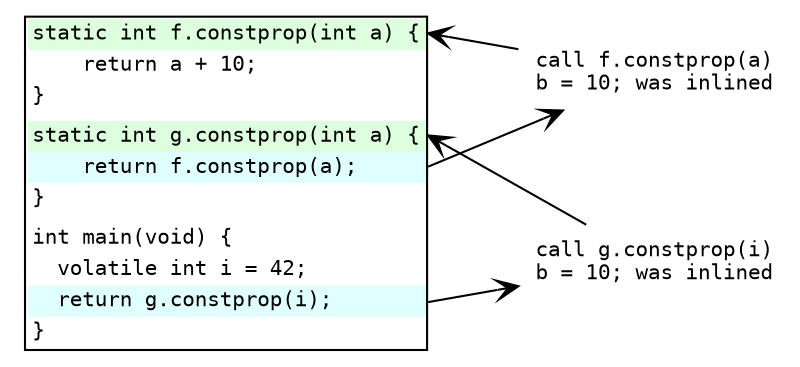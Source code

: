 digraph {
  graph [splines=polyline]
  rankdir=LR
  node [shape=plaintext fontname=mono fontsize=10]

  prog [ label=<
      <TABLE BORDER="1" CELLBORDER="0" CELLSPACING="0">

        <TR><TD ALIGN="left" PORT="f" bgcolor="#ddffdd"        >static int f.constprop(int a) {</TD></TR>
        <TR><TD ALIGN="left"                                   >    return a + 10;</TD></TR>
        <TR><TD ALIGN="left"                                   >}</TD></TR>
        <TR><TD ALIGN="left"                                   ></TD></TR>
        <TR><TD ALIGN="left" PORT="g" bgcolor="#ddffdd"        >static int g.constprop(int a) {</TD></TR>
        <TR><TD ALIGN="left" PORT="f_call" bgcolor="lightcyan" >    return f.constprop(a);</TD></TR>
        <TR><TD ALIGN="left"                                   >}</TD></TR>
        <TR><TD ALIGN="left"                                   ></TD></TR>
        <TR><TD ALIGN="left"                                   >int main(void) {</TD></TR>
        <TR><TD ALIGN="left"                                   >  volatile int i = 42;</TD></TR>
        <TR><TD ALIGN="left" PORT="g_call" bgcolor="lightcyan" >  return g.constprop(i);</TD></TR>
        <TR><TD ALIGN="left"                                   >}</TD></TR>

    </TABLE>
  >]

  edge[arrowhead=vee]
  prog:g_call:e -> "call g.constprop(i)\nb = 10; was inlined" -> prog:g:e
  prog:f_call:e -> "call f.constprop(a)\nb = 10; was inlined" -> prog:f:e
}
